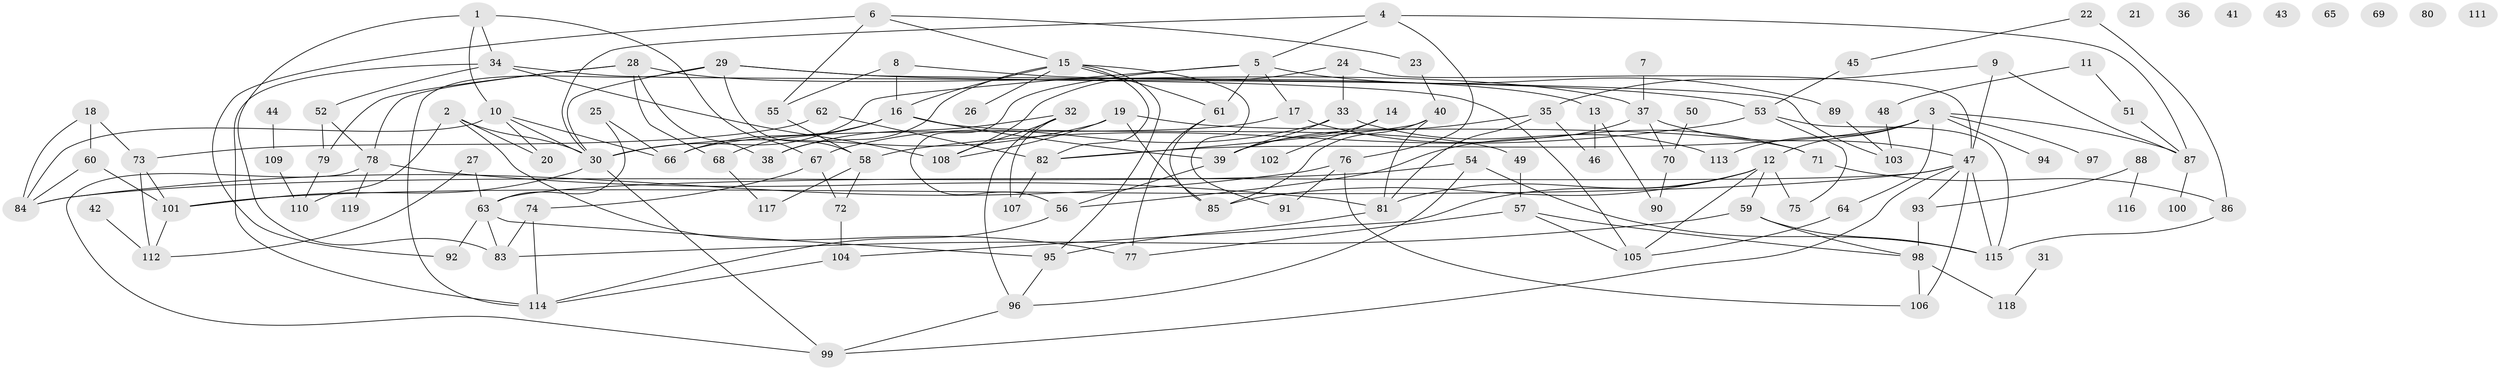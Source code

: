 // Generated by graph-tools (version 1.1) at 2025/25/03/09/25 03:25:24]
// undirected, 119 vertices, 188 edges
graph export_dot {
graph [start="1"]
  node [color=gray90,style=filled];
  1;
  2;
  3;
  4;
  5;
  6;
  7;
  8;
  9;
  10;
  11;
  12;
  13;
  14;
  15;
  16;
  17;
  18;
  19;
  20;
  21;
  22;
  23;
  24;
  25;
  26;
  27;
  28;
  29;
  30;
  31;
  32;
  33;
  34;
  35;
  36;
  37;
  38;
  39;
  40;
  41;
  42;
  43;
  44;
  45;
  46;
  47;
  48;
  49;
  50;
  51;
  52;
  53;
  54;
  55;
  56;
  57;
  58;
  59;
  60;
  61;
  62;
  63;
  64;
  65;
  66;
  67;
  68;
  69;
  70;
  71;
  72;
  73;
  74;
  75;
  76;
  77;
  78;
  79;
  80;
  81;
  82;
  83;
  84;
  85;
  86;
  87;
  88;
  89;
  90;
  91;
  92;
  93;
  94;
  95;
  96;
  97;
  98;
  99;
  100;
  101;
  102;
  103;
  104;
  105;
  106;
  107;
  108;
  109;
  110;
  111;
  112;
  113;
  114;
  115;
  116;
  117;
  118;
  119;
  1 -- 10;
  1 -- 34;
  1 -- 67;
  1 -- 83;
  2 -- 20;
  2 -- 30;
  2 -- 77;
  2 -- 110;
  3 -- 12;
  3 -- 64;
  3 -- 82;
  3 -- 87;
  3 -- 94;
  3 -- 97;
  3 -- 113;
  4 -- 5;
  4 -- 30;
  4 -- 76;
  4 -- 87;
  5 -- 17;
  5 -- 30;
  5 -- 56;
  5 -- 61;
  5 -- 89;
  6 -- 15;
  6 -- 23;
  6 -- 55;
  6 -- 92;
  7 -- 37;
  8 -- 13;
  8 -- 16;
  8 -- 55;
  9 -- 35;
  9 -- 47;
  9 -- 87;
  10 -- 20;
  10 -- 30;
  10 -- 66;
  10 -- 84;
  11 -- 48;
  11 -- 51;
  12 -- 59;
  12 -- 75;
  12 -- 81;
  12 -- 85;
  12 -- 104;
  12 -- 105;
  13 -- 46;
  13 -- 90;
  14 -- 39;
  14 -- 102;
  15 -- 16;
  15 -- 26;
  15 -- 38;
  15 -- 61;
  15 -- 82;
  15 -- 91;
  15 -- 95;
  16 -- 39;
  16 -- 49;
  16 -- 66;
  16 -- 68;
  17 -- 66;
  17 -- 71;
  18 -- 60;
  18 -- 73;
  18 -- 84;
  19 -- 30;
  19 -- 71;
  19 -- 85;
  19 -- 108;
  22 -- 45;
  22 -- 86;
  23 -- 40;
  24 -- 33;
  24 -- 47;
  24 -- 108;
  25 -- 63;
  25 -- 66;
  27 -- 63;
  27 -- 112;
  28 -- 37;
  28 -- 38;
  28 -- 68;
  28 -- 78;
  28 -- 79;
  29 -- 30;
  29 -- 53;
  29 -- 58;
  29 -- 103;
  29 -- 114;
  30 -- 99;
  30 -- 101;
  31 -- 118;
  32 -- 38;
  32 -- 96;
  32 -- 107;
  32 -- 108;
  33 -- 39;
  33 -- 67;
  33 -- 113;
  34 -- 52;
  34 -- 105;
  34 -- 108;
  34 -- 114;
  35 -- 39;
  35 -- 46;
  35 -- 81;
  37 -- 47;
  37 -- 56;
  37 -- 70;
  39 -- 56;
  40 -- 81;
  40 -- 82;
  40 -- 85;
  42 -- 112;
  44 -- 109;
  45 -- 53;
  47 -- 63;
  47 -- 93;
  47 -- 99;
  47 -- 101;
  47 -- 106;
  47 -- 115;
  48 -- 103;
  49 -- 57;
  50 -- 70;
  51 -- 87;
  52 -- 78;
  52 -- 79;
  53 -- 58;
  53 -- 75;
  53 -- 115;
  54 -- 84;
  54 -- 96;
  54 -- 115;
  55 -- 58;
  56 -- 114;
  57 -- 77;
  57 -- 98;
  57 -- 105;
  58 -- 72;
  58 -- 117;
  59 -- 83;
  59 -- 98;
  59 -- 115;
  60 -- 84;
  60 -- 101;
  61 -- 77;
  61 -- 85;
  62 -- 73;
  62 -- 82;
  63 -- 83;
  63 -- 92;
  63 -- 95;
  64 -- 105;
  67 -- 72;
  67 -- 74;
  68 -- 117;
  70 -- 90;
  71 -- 86;
  72 -- 104;
  73 -- 101;
  73 -- 112;
  74 -- 83;
  74 -- 114;
  76 -- 84;
  76 -- 91;
  76 -- 106;
  78 -- 81;
  78 -- 99;
  78 -- 119;
  79 -- 110;
  81 -- 95;
  82 -- 107;
  86 -- 115;
  87 -- 100;
  88 -- 93;
  88 -- 116;
  89 -- 103;
  93 -- 98;
  95 -- 96;
  96 -- 99;
  98 -- 106;
  98 -- 118;
  101 -- 112;
  104 -- 114;
  109 -- 110;
}
